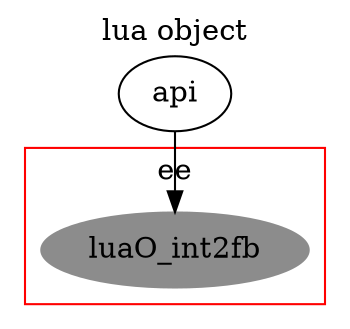 digraph setting {
	label = "lua object"
	labelloc = "t"
	labeljust = "c"
	
	subgraph cluster_sub1 {
		label = "ee"
		labelloc = "t"
		color = "red"
		node [ style = "filled", color = "gray55" ]
		
		luaO_int2fb 
	}

	api -> {
		luaO_int2fb
	}
}